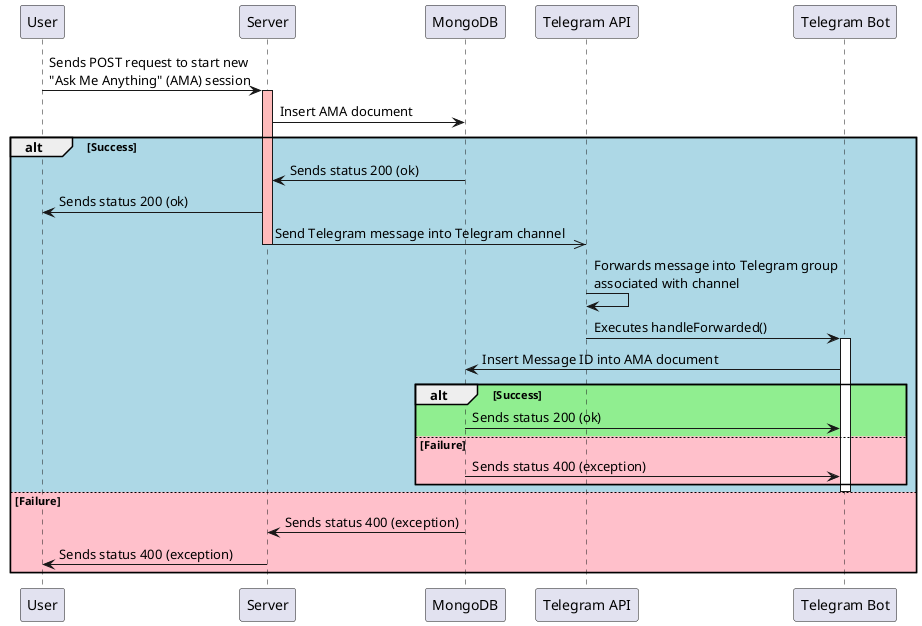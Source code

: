 @startuml

User -> Server: Sends POST request to start new\n"Ask Me Anything" (AMA) session
activate Server #FFBBBB
Server -> MongoDB: Insert AMA document

alt #LightBlue Success
    
    MongoDB -> Server: Sends status 200 (ok)
    Server -> User: Sends status 200 (ok)

    participant "Telegram API" as Telegram
    participant "Telegram Bot" as Telebot

    Server ->> Telegram: Send Telegram message into Telegram channel
    
    deactivate Server
    Telegram -> Telegram: Forwards message into Telegram group\nassociated with channel
    Telegram -> Telebot: Executes handleForwarded()
    activate Telebot
    Telebot -> MongoDB: Insert Message ID into AMA document
    alt #LightGreen Success
        MongoDB -> Telebot: Sends status 200 (ok)
    else #Pink Failure
        MongoDB -> Telebot: Sends status 400 (exception)
    end
    deactivate Telebot

else #Pink Failure

    MongoDB -> Server: Sends status 400 (exception)
    Server -> User: Sends status 400 (exception)
end

@enduml
